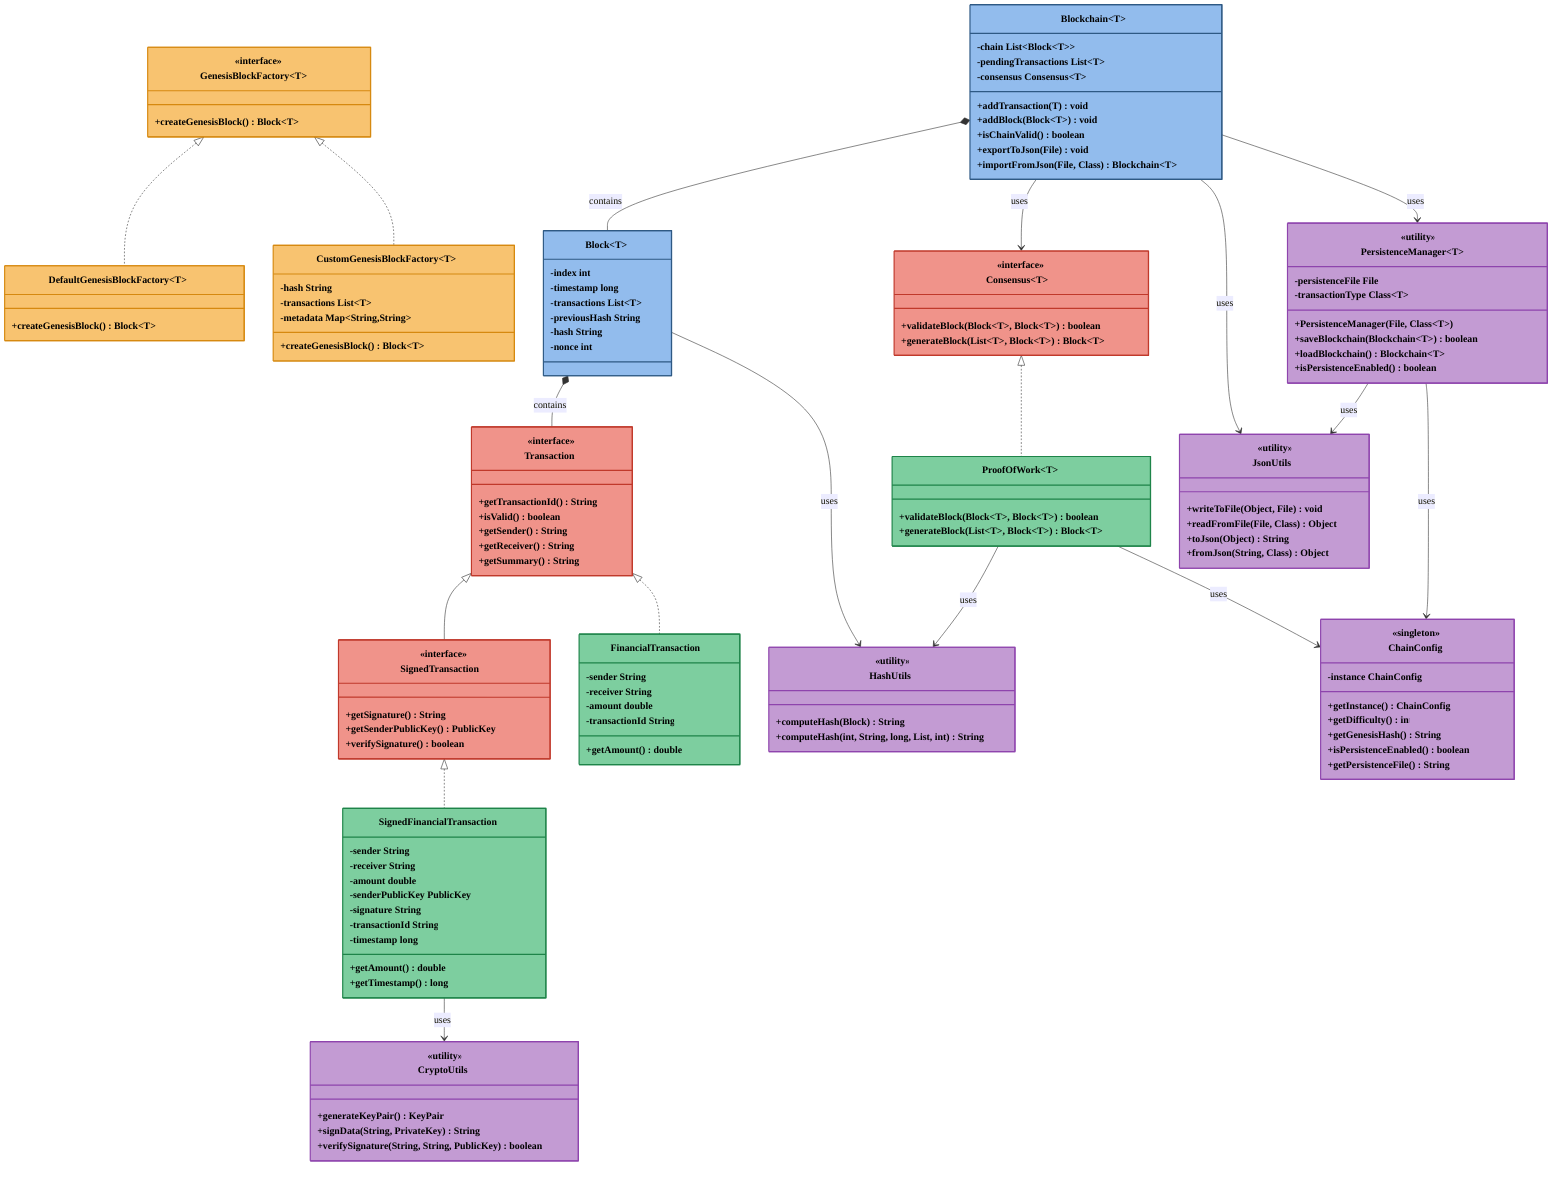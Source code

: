 %%{init: {"themeVariables": { "fontFamily": "Roboto, sans-serif", "fontSize" : "17px" }}}%%
classDiagram
    class Transaction {
        <<interface>>
        +getTransactionId() String
        +isValid() boolean
        +getSender() String
        +getReceiver() String
        +getSummary() String
    }
    
    class SignedTransaction {
        <<interface>>
        +getSignature() String
        +getSenderPublicKey() PublicKey
        +verifySignature() boolean
    }
    
    class Block~T~ {
        -index int
        -timestamp long
        -transactions List~T~
        -previousHash String
        -hash String
        -nonce int
    }
    
    class Consensus~T~ {
        <<interface>>
        +validateBlock(Block~T~, Block~T~) boolean
        +generateBlock(List~T~, Block~T~) Block~T~
    }
    
    class GenesisBlockFactory~T~ {
        <<interface>>
        +createGenesisBlock() Block~T~
    }
    
    class DefaultGenesisBlockFactory~T~ {
        +createGenesisBlock() Block~T~
    }
    
    class CustomGenesisBlockFactory~T~ {
        -hash String
        -transactions List~T~
        -metadata Map~String,String~
        +createGenesisBlock() Block~T~
    }
    
    class Blockchain~T~ {
        -chain List~Block~T~~
        -pendingTransactions List~T~
        -consensus Consensus~T~
        +addTransaction(T) void
        +addBlock(Block~T~) void
        +isChainValid() boolean
        +exportToJson(File) void
        +importFromJson(File, Class) Blockchain~T~
    }
    
    class FinancialTransaction {
        -sender String
        -receiver String
        -amount double
        -transactionId String
        +getAmount() double
    }
    
    class SignedFinancialTransaction {
        -sender String
        -receiver String
        -amount double
        -senderPublicKey PublicKey
        -signature String
        -transactionId String
        -timestamp long
        +getAmount() double
        +getTimestamp() long
    }
    
    class ProofOfWork~T~ {
        +validateBlock(Block~T~, Block~T~) boolean
        +generateBlock(List~T~, Block~T~) Block~T~
    }
    
    class CryptoUtils {
        <<utility>>
        +generateKeyPair() KeyPair
        +signData(String, PrivateKey) String
        +verifySignature(String, String, PublicKey) boolean
    }
    
    class HashUtils {
        <<utility>>
        +computeHash(Block) String
        +computeHash(int, String, long, List, int) String
    }
    
    class ChainConfig {
        <<singleton>>
        -instance ChainConfig
        +getInstance() ChainConfig
        +getDifficulty() int
        +getGenesisHash() String
        +isPersistenceEnabled() boolean
        +getPersistenceFile() String
    }
    
    class JsonUtils {
        <<utility>>
        +writeToFile(Object, File) void
        +readFromFile(File, Class) Object
        +toJson(Object) String
        +fromJson(String, Class) Object
    }
    
    class PersistenceManager~T~ {
        <<utility>>
        -persistenceFile File
        -transactionType Class~T~
        +PersistenceManager(File, Class~T~)
        +saveBlockchain(Blockchain~T~) boolean
        +loadBlockchain() Blockchain~T~
        +isPersistenceEnabled() boolean
    }
    
    Transaction <|-- SignedTransaction
    Transaction <|.. FinancialTransaction
    SignedTransaction <|.. SignedFinancialTransaction
    Consensus~T~ <|.. ProofOfWork~T~
    GenesisBlockFactory~T~ <|.. DefaultGenesisBlockFactory~T~
    GenesisBlockFactory~T~ <|.. CustomGenesisBlockFactory~T~
    Blockchain~T~ *-- Block~T~ : contains
    Blockchain~T~ --> Consensus~T~ : uses
    Blockchain~T~ --> JsonUtils : uses
    Blockchain~T~ --> PersistenceManager~T~ : uses
    Block~T~ *-- Transaction : contains
    SignedFinancialTransaction --> CryptoUtils : uses
    Block~T~ --> HashUtils : uses
    ProofOfWork~T~ --> HashUtils : uses
    ProofOfWork~T~ --> ChainConfig : uses
    PersistenceManager~T~ --> JsonUtils : uses
    PersistenceManager~T~ --> ChainConfig : uses
    
    %% Individual styling with colors at 60% opacity and bold text
    style Blockchain fill:#4A90E299,stroke:#2E5984,stroke-width:2px,color:#000,font-weight:bold
    style Block fill:#4A90E299,stroke:#2E5984,stroke-width:2px,color:#000,font-weight:bold
    style Transaction fill:#E74C3C99,stroke:#C0392B,stroke-width:2px,color:#000,font-weight:bold
    style SignedTransaction fill:#E74C3C99,stroke:#C0392B,stroke-width:2px,color:#000,font-weight:bold
    style Consensus fill:#E74C3C99,stroke:#C0392B,stroke-width:2px,color:#000,font-weight:bold
    style GenesisBlockFactory fill:#F39C1299,stroke:#D68910,stroke-width:2px,color:#000,font-weight:bold
    style DefaultGenesisBlockFactory fill:#F39C1299,stroke:#D68910,stroke-width:2px,color:#000,font-weight:bold
    style CustomGenesisBlockFactory fill:#F39C1299,stroke:#D68910,stroke-width:2px,color:#000,font-weight:bold
    style FinancialTransaction fill:#27AE6099,stroke:#1E8449,stroke-width:2px,color:#000,font-weight:bold
    style SignedFinancialTransaction fill:#27AE6099,stroke:#1E8449,stroke-width:2px,color:#000,font-weight:bold
    style ProofOfWork fill:#27AE6099,stroke:#1E8449,stroke-width:2px,color:#000,font-weight:bold
    style CryptoUtils fill:#9B59B699,stroke:#8E44AD,stroke-width:2px,color:#000,font-weight:bold
    style HashUtils fill:#9B59B699,stroke:#8E44AD,stroke-width:2px,color:#000,font-weight:bold
    style ChainConfig fill:#9B59B699,stroke:#8E44AD,stroke-width:2px,color:#000,font-weight:bold
    style JsonUtils fill:#9B59B699,stroke:#8E44AD,stroke-width:2px,color:#000,font-weight:bold
    style PersistenceManager fill:#9B59B699,stroke:#8E44AD,stroke-width:2px,color:#000,font-weight:bold